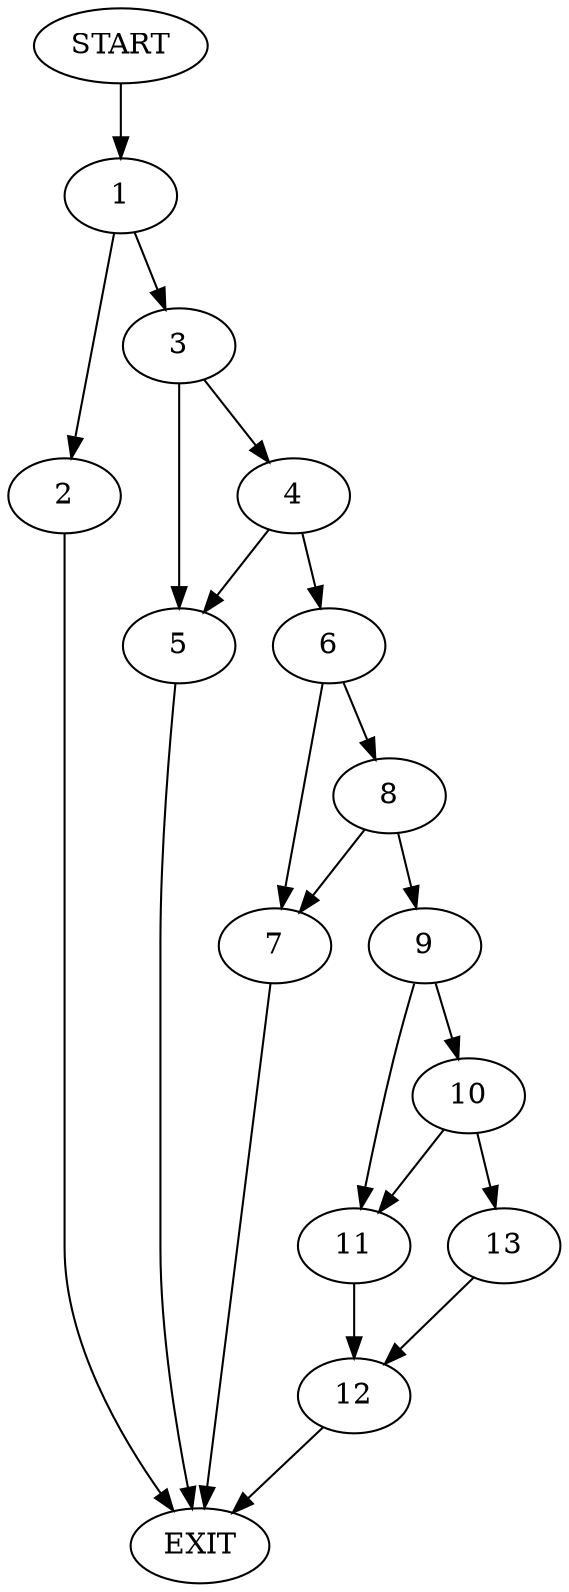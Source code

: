 digraph {
0 [label="START"]
14 [label="EXIT"]
0 -> 1
1 -> 2
1 -> 3
2 -> 14
3 -> 4
3 -> 5
5 -> 14
4 -> 6
4 -> 5
6 -> 7
6 -> 8
7 -> 14
8 -> 7
8 -> 9
9 -> 10
9 -> 11
11 -> 12
10 -> 13
10 -> 11
13 -> 12
12 -> 14
}
